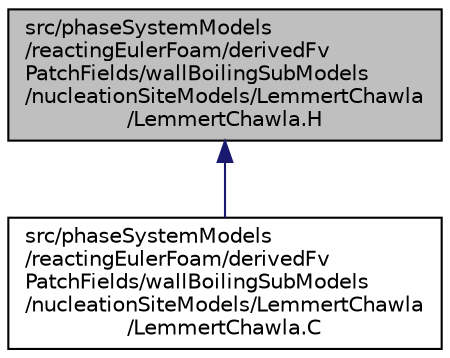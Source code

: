 digraph "src/phaseSystemModels/reactingEulerFoam/derivedFvPatchFields/wallBoilingSubModels/nucleationSiteModels/LemmertChawla/LemmertChawla.H"
{
  bgcolor="transparent";
  edge [fontname="Helvetica",fontsize="10",labelfontname="Helvetica",labelfontsize="10"];
  node [fontname="Helvetica",fontsize="10",shape=record];
  Node1 [label="src/phaseSystemModels\l/reactingEulerFoam/derivedFv\lPatchFields/wallBoilingSubModels\l/nucleationSiteModels/LemmertChawla\l/LemmertChawla.H",height=0.2,width=0.4,color="black", fillcolor="grey75", style="filled" fontcolor="black"];
  Node1 -> Node2 [dir="back",color="midnightblue",fontsize="10",style="solid",fontname="Helvetica"];
  Node2 [label="src/phaseSystemModels\l/reactingEulerFoam/derivedFv\lPatchFields/wallBoilingSubModels\l/nucleationSiteModels/LemmertChawla\l/LemmertChawla.C",height=0.2,width=0.4,color="black",URL="$LemmertChawla_8C.html"];
}

